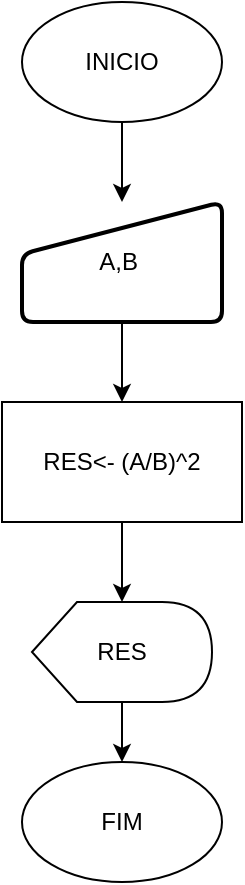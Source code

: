 <mxfile version="14.5.1" type="device"><diagram id="hbwzI2ERdfcBxDqIuYfL" name="Página-1"><mxGraphModel dx="1086" dy="504" grid="1" gridSize="10" guides="1" tooltips="1" connect="1" arrows="1" fold="1" page="1" pageScale="1" pageWidth="827" pageHeight="1169" math="0" shadow="0"><root><mxCell id="0"/><mxCell id="1" parent="0"/><mxCell id="7k12-MqX54SAJ1XU8wDH-2" value="" style="edgeStyle=orthogonalEdgeStyle;rounded=0;orthogonalLoop=1;jettySize=auto;html=1;" edge="1" parent="1" source="NSaCdPyMzDWbzWAxZzJd-1" target="7k12-MqX54SAJ1XU8wDH-1"><mxGeometry relative="1" as="geometry"/></mxCell><mxCell id="NSaCdPyMzDWbzWAxZzJd-1" value="INICIO" style="ellipse;whiteSpace=wrap;html=1;" parent="1" vertex="1"><mxGeometry x="250" y="60" width="100" height="60" as="geometry"/></mxCell><mxCell id="NSaCdPyMzDWbzWAxZzJd-4" value="FIM" style="ellipse;whiteSpace=wrap;html=1;" parent="1" vertex="1"><mxGeometry x="250" y="440" width="100" height="60" as="geometry"/></mxCell><mxCell id="NSaCdPyMzDWbzWAxZzJd-9" value="" style="edgeStyle=none;rounded=0;orthogonalLoop=1;jettySize=auto;html=1;" parent="1" source="NSaCdPyMzDWbzWAxZzJd-6" target="NSaCdPyMzDWbzWAxZzJd-8" edge="1"><mxGeometry relative="1" as="geometry"/></mxCell><mxCell id="NSaCdPyMzDWbzWAxZzJd-6" value="RES&amp;lt;- (A/B)^2" style="whiteSpace=wrap;html=1;" parent="1" vertex="1"><mxGeometry x="240" y="260" width="120" height="60" as="geometry"/></mxCell><mxCell id="NSaCdPyMzDWbzWAxZzJd-10" value="" style="edgeStyle=none;rounded=0;orthogonalLoop=1;jettySize=auto;html=1;" parent="1" source="NSaCdPyMzDWbzWAxZzJd-8" target="NSaCdPyMzDWbzWAxZzJd-4" edge="1"><mxGeometry relative="1" as="geometry"/></mxCell><mxCell id="NSaCdPyMzDWbzWAxZzJd-8" value="RES" style="shape=display;whiteSpace=wrap;html=1;" parent="1" vertex="1"><mxGeometry x="255" y="360" width="90" height="50" as="geometry"/></mxCell><mxCell id="7k12-MqX54SAJ1XU8wDH-3" value="" style="edgeStyle=orthogonalEdgeStyle;rounded=0;orthogonalLoop=1;jettySize=auto;html=1;" edge="1" parent="1" source="7k12-MqX54SAJ1XU8wDH-1" target="NSaCdPyMzDWbzWAxZzJd-6"><mxGeometry relative="1" as="geometry"/></mxCell><mxCell id="7k12-MqX54SAJ1XU8wDH-1" value="&lt;span&gt;A,B&amp;nbsp;&lt;/span&gt;" style="html=1;strokeWidth=2;shape=manualInput;whiteSpace=wrap;rounded=1;size=26;arcSize=11;" vertex="1" parent="1"><mxGeometry x="250" y="160" width="100" height="60" as="geometry"/></mxCell></root></mxGraphModel></diagram></mxfile>